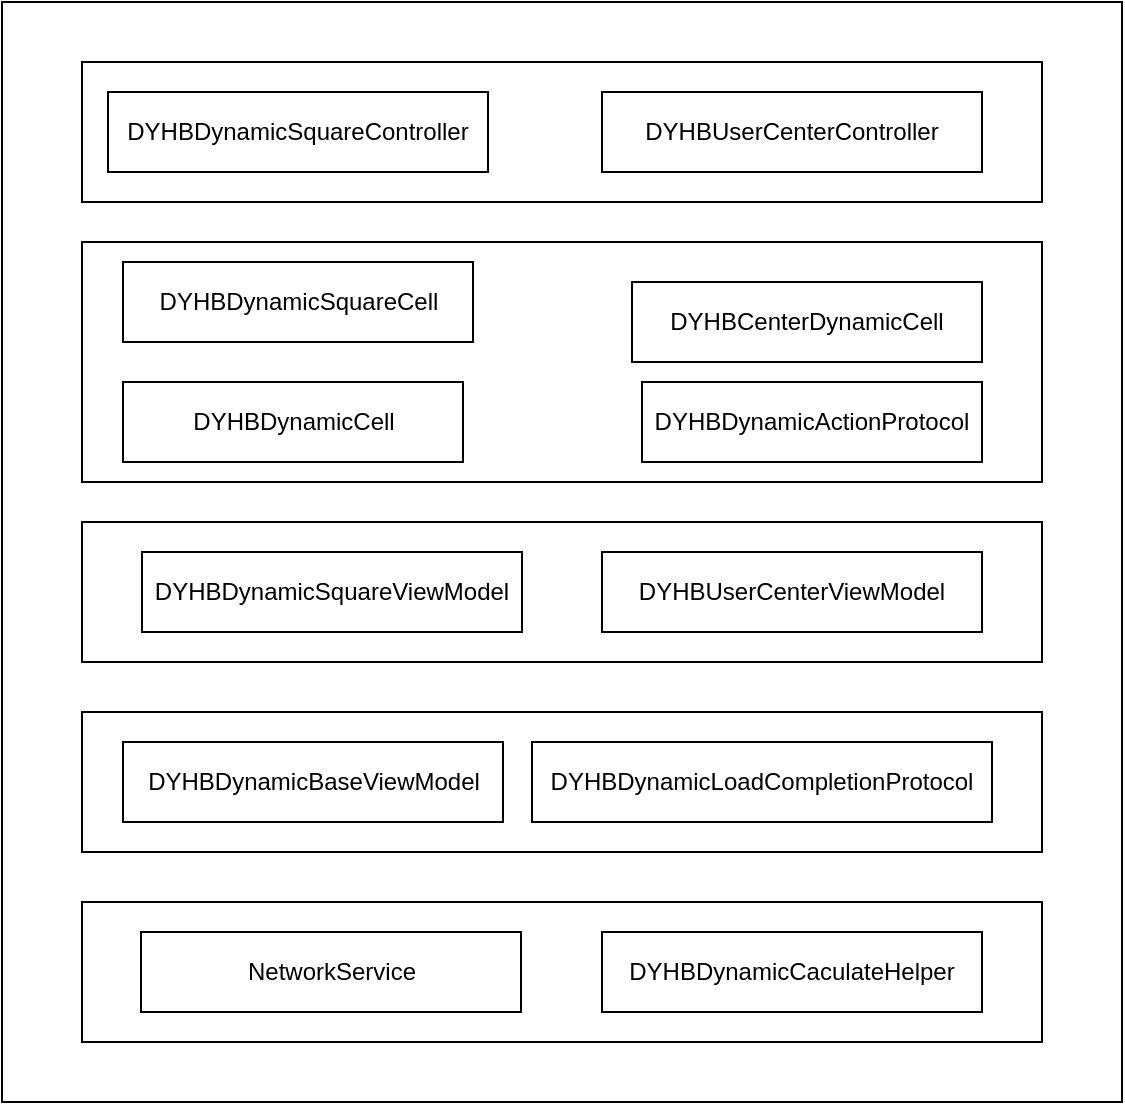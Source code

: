 <mxfile version="21.3.7" type="github">
  <diagram name="第 1 页" id="SHR9ePkRRC8w88CWPGLb">
    <mxGraphModel dx="1434" dy="802" grid="1" gridSize="10" guides="1" tooltips="1" connect="1" arrows="1" fold="1" page="1" pageScale="1" pageWidth="827" pageHeight="1169" math="0" shadow="0">
      <root>
        <mxCell id="0" />
        <mxCell id="1" parent="0" />
        <mxCell id="7WusGFAC_k5M8wRiaiqJ-9" value="" style="rounded=0;whiteSpace=wrap;html=1;" parent="1" vertex="1">
          <mxGeometry x="220" y="450" width="470" height="100" as="geometry" />
        </mxCell>
        <mxCell id="7WusGFAC_k5M8wRiaiqJ-2" value="" style="rounded=0;whiteSpace=wrap;html=1;" parent="1" vertex="1">
          <mxGeometry x="200" y="160" width="560" height="550" as="geometry" />
        </mxCell>
        <mxCell id="7WusGFAC_k5M8wRiaiqJ-6" value="" style="rounded=0;whiteSpace=wrap;html=1;" parent="1" vertex="1">
          <mxGeometry x="240" y="515" width="480" height="70" as="geometry" />
        </mxCell>
        <mxCell id="7WusGFAC_k5M8wRiaiqJ-7" value="DYHBDynamicBaseViewModel" style="rounded=0;whiteSpace=wrap;html=1;" parent="1" vertex="1">
          <mxGeometry x="260.5" y="530" width="190" height="40" as="geometry" />
        </mxCell>
        <mxCell id="7WusGFAC_k5M8wRiaiqJ-8" value="DYHBDynamicLoadCompletionProtocol" style="rounded=0;whiteSpace=wrap;html=1;" parent="1" vertex="1">
          <mxGeometry x="465" y="530" width="230" height="40" as="geometry" />
        </mxCell>
        <mxCell id="7WusGFAC_k5M8wRiaiqJ-10" value="" style="rounded=0;whiteSpace=wrap;html=1;" parent="1" vertex="1">
          <mxGeometry x="240" y="610" width="480" height="70" as="geometry" />
        </mxCell>
        <mxCell id="7WusGFAC_k5M8wRiaiqJ-11" value="NetworkService" style="rounded=0;whiteSpace=wrap;html=1;" parent="1" vertex="1">
          <mxGeometry x="269.5" y="625" width="190" height="40" as="geometry" />
        </mxCell>
        <mxCell id="7WusGFAC_k5M8wRiaiqJ-12" value="DYHBDynamicCaculateHelper" style="rounded=0;whiteSpace=wrap;html=1;" parent="1" vertex="1">
          <mxGeometry x="500" y="625" width="190" height="40" as="geometry" />
        </mxCell>
        <mxCell id="7WusGFAC_k5M8wRiaiqJ-13" value="" style="rounded=0;whiteSpace=wrap;html=1;" parent="1" vertex="1">
          <mxGeometry x="240" y="420" width="480" height="70" as="geometry" />
        </mxCell>
        <mxCell id="7WusGFAC_k5M8wRiaiqJ-15" value="DYHBDynamicSquareViewModel" style="rounded=0;whiteSpace=wrap;html=1;" parent="1" vertex="1">
          <mxGeometry x="270" y="435" width="190" height="40" as="geometry" />
        </mxCell>
        <mxCell id="7WusGFAC_k5M8wRiaiqJ-16" value="DYHBUserCenterViewModel" style="rounded=0;whiteSpace=wrap;html=1;" parent="1" vertex="1">
          <mxGeometry x="500" y="435" width="190" height="40" as="geometry" />
        </mxCell>
        <mxCell id="7WusGFAC_k5M8wRiaiqJ-17" value="" style="rounded=0;whiteSpace=wrap;html=1;" parent="1" vertex="1">
          <mxGeometry x="240" y="190" width="480" height="70" as="geometry" />
        </mxCell>
        <mxCell id="7WusGFAC_k5M8wRiaiqJ-19" value="DYHBDynamicSquareController" style="rounded=0;whiteSpace=wrap;html=1;" parent="1" vertex="1">
          <mxGeometry x="253" y="205" width="190" height="40" as="geometry" />
        </mxCell>
        <mxCell id="7WusGFAC_k5M8wRiaiqJ-20" value="DYHBUserCenterController" style="rounded=0;whiteSpace=wrap;html=1;" parent="1" vertex="1">
          <mxGeometry x="500" y="205" width="190" height="40" as="geometry" />
        </mxCell>
        <mxCell id="7WusGFAC_k5M8wRiaiqJ-21" value="" style="rounded=0;whiteSpace=wrap;html=1;" parent="1" vertex="1">
          <mxGeometry x="240" y="280" width="480" height="120" as="geometry" />
        </mxCell>
        <mxCell id="7WusGFAC_k5M8wRiaiqJ-22" value="DYHBDynamicCell" style="rounded=0;whiteSpace=wrap;html=1;" parent="1" vertex="1">
          <mxGeometry x="260.5" y="350" width="170" height="40" as="geometry" />
        </mxCell>
        <mxCell id="7WusGFAC_k5M8wRiaiqJ-23" value="DYHBDynamicSquareCell" style="rounded=0;whiteSpace=wrap;html=1;" parent="1" vertex="1">
          <mxGeometry x="260.5" y="290" width="175" height="40" as="geometry" />
        </mxCell>
        <mxCell id="7WusGFAC_k5M8wRiaiqJ-24" value="DYHBCenterDynamicCell" style="rounded=0;whiteSpace=wrap;html=1;" parent="1" vertex="1">
          <mxGeometry x="515" y="300" width="175" height="40" as="geometry" />
        </mxCell>
        <mxCell id="7WusGFAC_k5M8wRiaiqJ-25" value="DYHBDynamicActionProtocol" style="rounded=0;whiteSpace=wrap;html=1;" parent="1" vertex="1">
          <mxGeometry x="520" y="350" width="170" height="40" as="geometry" />
        </mxCell>
      </root>
    </mxGraphModel>
  </diagram>
</mxfile>
